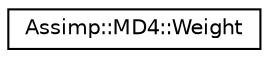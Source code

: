 digraph "Graphical Class Hierarchy"
{
  edge [fontname="Helvetica",fontsize="10",labelfontname="Helvetica",labelfontsize="10"];
  node [fontname="Helvetica",fontsize="10",shape=record];
  rankdir="LR";
  Node1 [label="Assimp::MD4::Weight",height=0.2,width=0.4,color="black", fillcolor="white", style="filled",URL="$struct_assimp_1_1_m_d4_1_1_weight.html",tooltip="Data structure for a MD4 vertex&#39; weight. "];
}
